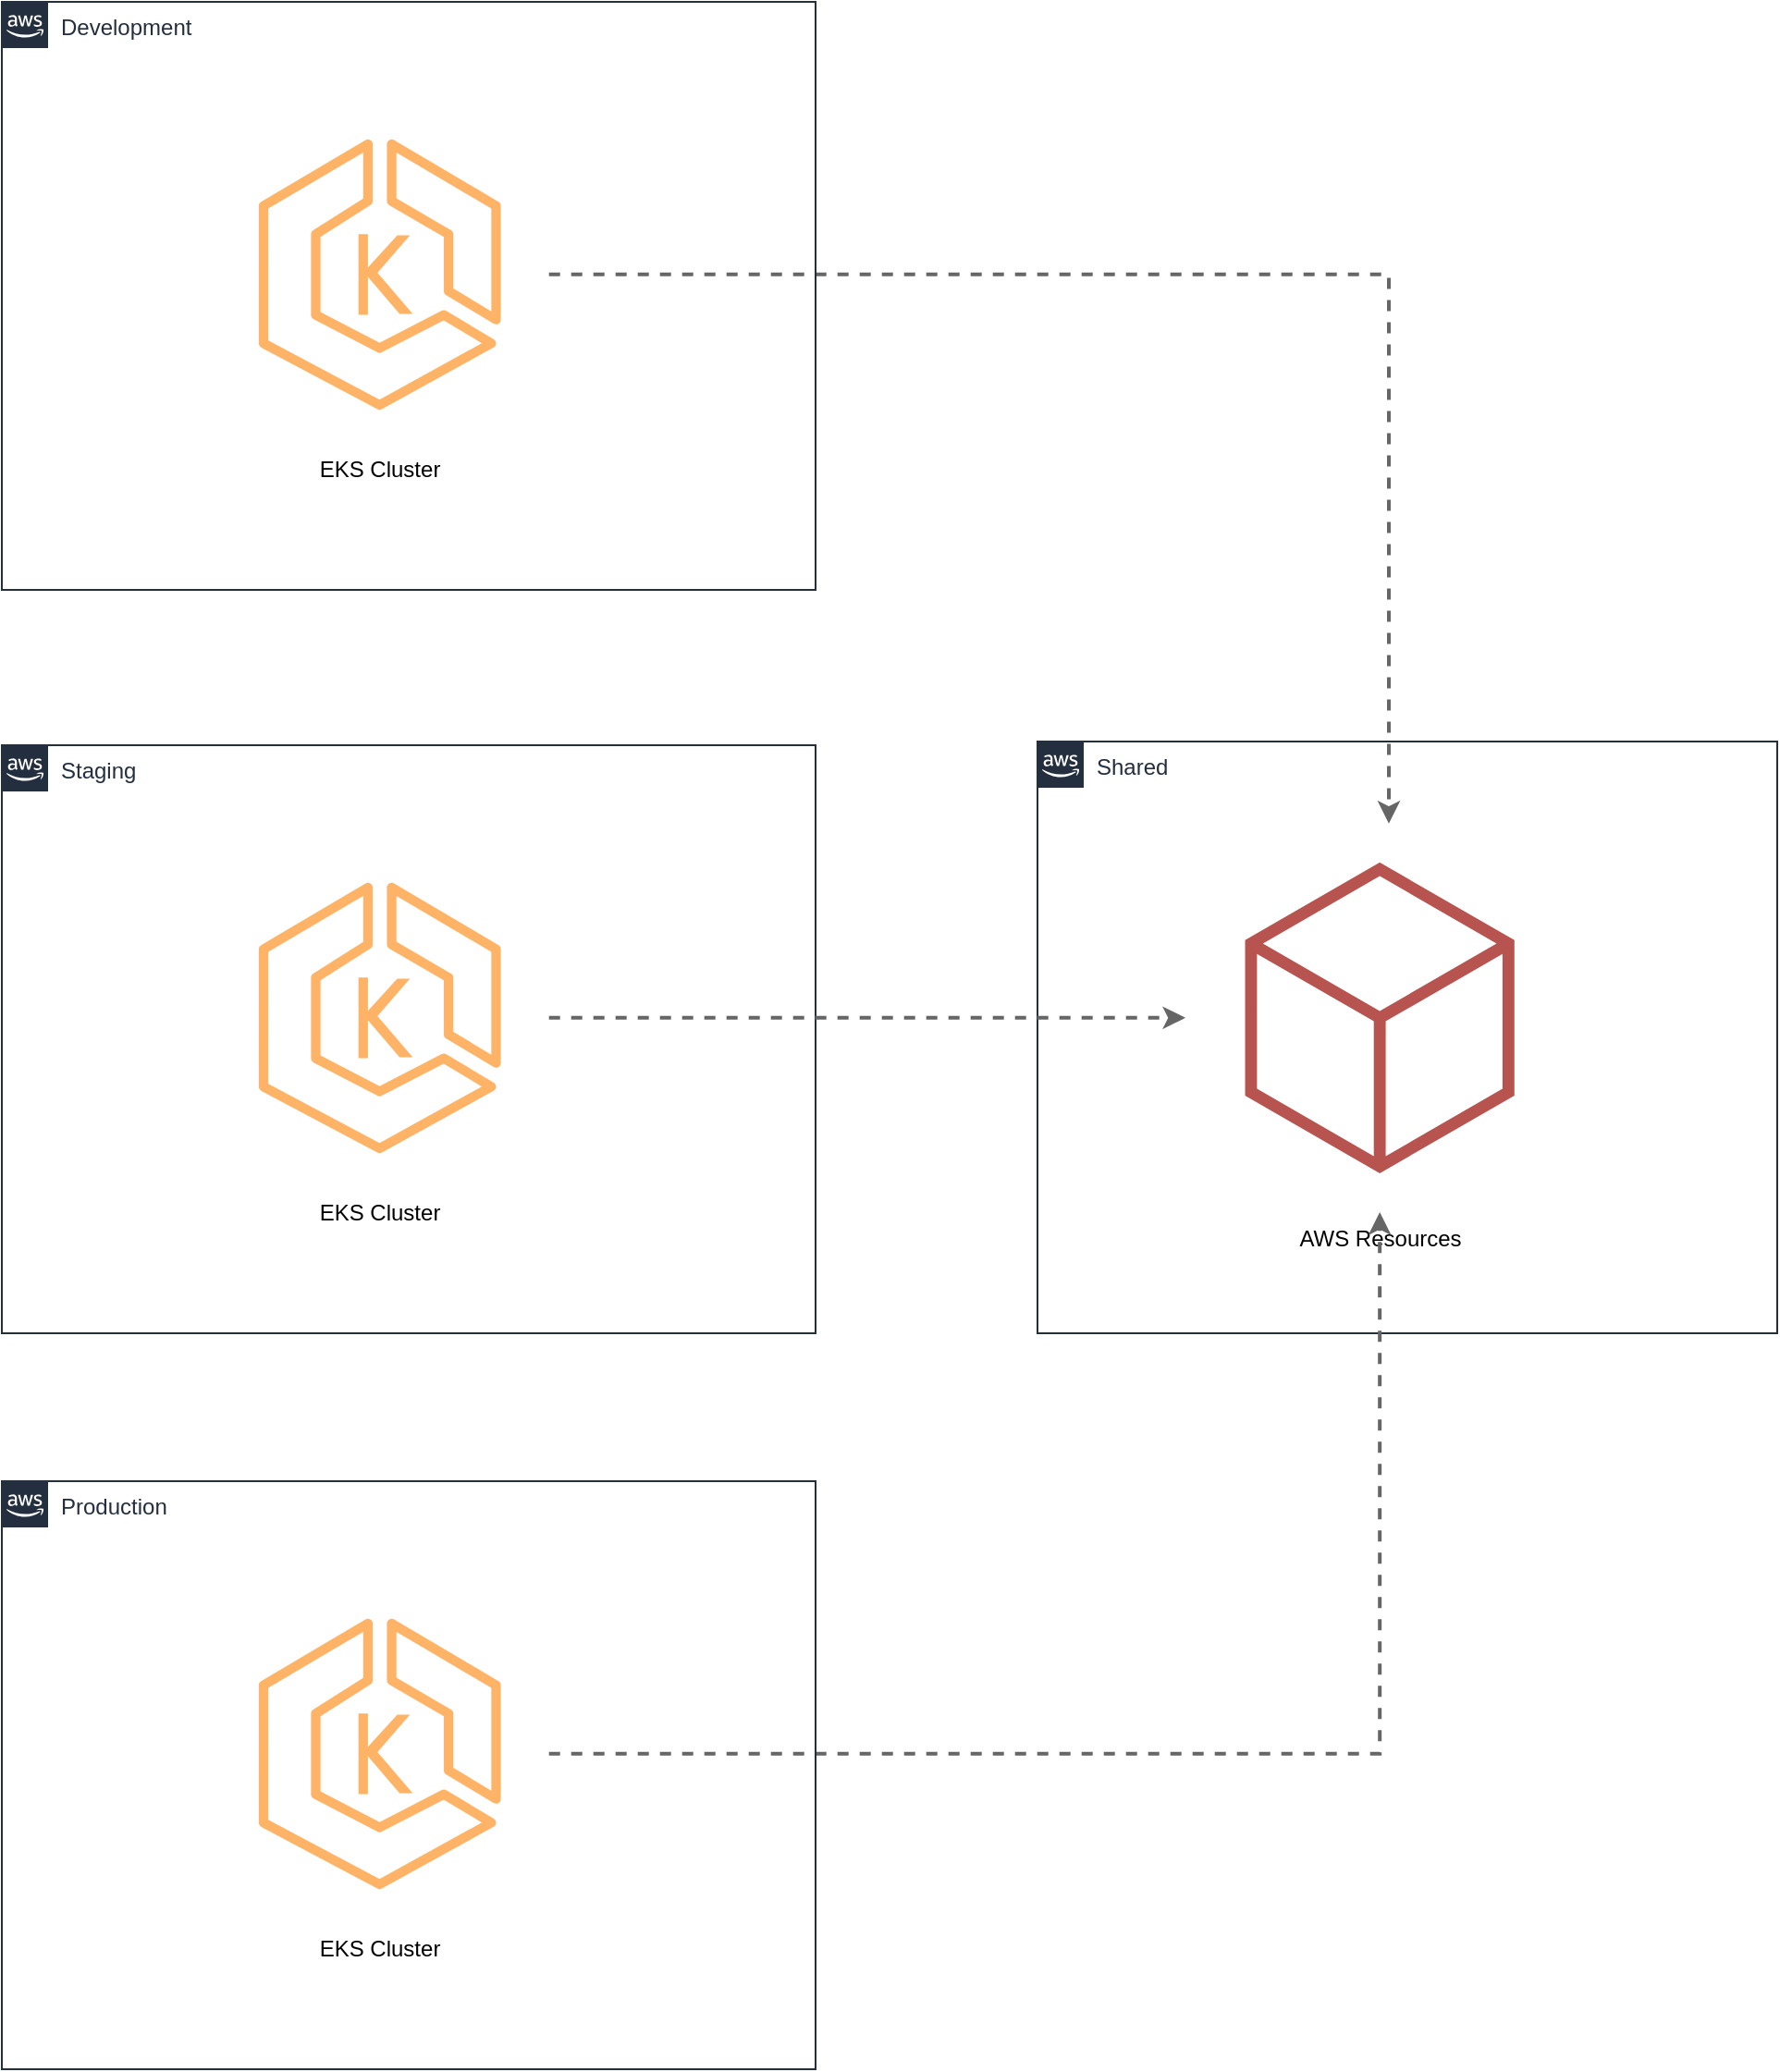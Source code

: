 <mxfile version="17.4.0" type="github"><diagram id="k364arCdmwFCV6oe1WjC" name="Page-1"><mxGraphModel dx="1213" dy="1585" grid="1" gridSize="10" guides="1" tooltips="1" connect="1" arrows="1" fold="1" page="0" pageScale="1" pageWidth="1400" pageHeight="850" math="0" shadow="0"><root><mxCell id="0"/><mxCell id="1" parent="0"/><mxCell id="BL0fxwx5DuhP13sKB6l1-1" value="Staging" style="points=[[0,0],[0.25,0],[0.5,0],[0.75,0],[1,0],[1,0.25],[1,0.5],[1,0.75],[1,1],[0.75,1],[0.5,1],[0.25,1],[0,1],[0,0.75],[0,0.5],[0,0.25]];outlineConnect=0;gradientColor=none;html=1;whiteSpace=wrap;fontSize=12;fontStyle=0;container=1;pointerEvents=0;collapsible=0;recursiveResize=0;shape=mxgraph.aws4.group;grIcon=mxgraph.aws4.group_aws_cloud_alt;strokeColor=#232F3E;fillColor=none;verticalAlign=top;align=left;spacingLeft=30;fontColor=#232F3E;dashed=0;" parent="1" vertex="1"><mxGeometry y="322" width="440" height="318" as="geometry"/></mxCell><mxCell id="ivI6aTwEnNeu_NT6JWWp-3" value="EKS Cluster" style="sketch=0;points=[[0,0,0],[0.25,0,0],[0.5,0,0],[0.75,0,0],[1,0,0],[0,1,0],[0.25,1,0],[0.5,1,0],[0.75,1,0],[1,1,0],[0,0.25,0],[0,0.5,0],[0,0.75,0],[1,0.25,0],[1,0.5,0],[1,0.75,0]];outlineConnect=0;gradientDirection=north;fillColor=none;strokeColor=#FFB366;dashed=0;verticalLabelPosition=bottom;verticalAlign=top;align=center;html=1;fontSize=12;fontStyle=0;aspect=fixed;shape=mxgraph.aws4.resourceIcon;resIcon=mxgraph.aws4.eks;shadow=0;" parent="BL0fxwx5DuhP13sKB6l1-1" vertex="1"><mxGeometry x="112.92" y="55.97" width="182.92" height="182.92" as="geometry"/></mxCell><mxCell id="BL0fxwx5DuhP13sKB6l1-2" value="Shared" style="points=[[0,0],[0.25,0],[0.5,0],[0.75,0],[1,0],[1,0.25],[1,0.5],[1,0.75],[1,1],[0.75,1],[0.5,1],[0.25,1],[0,1],[0,0.75],[0,0.5],[0,0.25]];outlineConnect=0;gradientColor=none;html=1;whiteSpace=wrap;fontSize=12;fontStyle=0;container=1;pointerEvents=0;collapsible=0;recursiveResize=0;shape=mxgraph.aws4.group;grIcon=mxgraph.aws4.group_aws_cloud_alt;strokeColor=#232F3E;fillColor=none;verticalAlign=top;align=left;spacingLeft=30;fontColor=#232F3E;dashed=0;" parent="1" vertex="1"><mxGeometry x="560" y="320" width="400" height="320" as="geometry"/></mxCell><mxCell id="ivI6aTwEnNeu_NT6JWWp-1" value="AWS Resources" style="sketch=0;points=[[0,0,0],[0.25,0,0],[0.5,0,0],[0.75,0,0],[1,0,0],[0,1,0],[0.25,1,0],[0.5,1,0],[0.75,1,0],[1,1,0],[0,0.25,0],[0,0.5,0],[0,0.75,0],[1,0.25,0],[1,0.5,0],[1,0.75,0]];gradientDirection=north;outlineConnect=0;fillColor=none;strokeColor=#b85450;dashed=0;verticalLabelPosition=bottom;verticalAlign=top;align=center;html=1;fontSize=12;fontStyle=0;aspect=fixed;shape=mxgraph.aws4.resourceIcon;resIcon=mxgraph.aws4.general;connectable=1;strokeOpacity=100;strokeWidth=11;" parent="BL0fxwx5DuhP13sKB6l1-2" vertex="1"><mxGeometry x="80" y="44.36" width="210.15" height="210.15" as="geometry"/></mxCell><mxCell id="ICJu8EcKwX5RbnGvkZwL-11" value="" style="shape=waypoint;sketch=0;size=6;pointerEvents=1;points=[];fillColor=#82B366;resizable=0;rotatable=0;perimeter=centerPerimeter;snapToPoint=1;verticalAlign=top;strokeColor=none;dashed=0;fontStyle=0;shadow=0;" parent="BL0fxwx5DuhP13sKB6l1-2" vertex="1"><mxGeometry x="90" y="177.625" width="40" height="40" as="geometry"/></mxCell><mxCell id="BL0fxwx5DuhP13sKB6l1-10" style="edgeStyle=none;rounded=0;orthogonalLoop=1;jettySize=auto;html=1;strokeColor=#666666;strokeWidth=2;dashed=1;" parent="1" target="ivI6aTwEnNeu_NT6JWWp-1" edge="1" source="ivI6aTwEnNeu_NT6JWWp-3"><mxGeometry relative="1" as="geometry"><mxPoint x="360" y="469" as="sourcePoint"/><mxPoint x="621.008" y="469.358" as="targetPoint"/></mxGeometry></mxCell><mxCell id="ICJu8EcKwX5RbnGvkZwL-12" value="" style="edgeStyle=orthogonalEdgeStyle;rounded=0;orthogonalLoop=1;jettySize=auto;html=1;dashed=1;strokeWidth=2;strokeColor=#666666;exitX=1;exitY=0.5;exitDx=0;exitDy=0;exitPerimeter=0;entryX=0.5;entryY=1;entryDx=0;entryDy=0;entryPerimeter=0;" parent="1" source="a0buEALTIzSF5bnUaK7Y-4" target="ivI6aTwEnNeu_NT6JWWp-1" edge="1"><mxGeometry relative="1" as="geometry"><mxPoint x="358.992" y="880" as="sourcePoint"/><Array as="points"><mxPoint x="745" y="867"/></Array></mxGeometry></mxCell><mxCell id="ICJu8EcKwX5RbnGvkZwL-13" value="" style="shape=waypoint;sketch=0;size=6;pointerEvents=1;points=[];fillColor=#82B366;resizable=0;rotatable=0;perimeter=centerPerimeter;snapToPoint=1;verticalAlign=top;strokeColor=none;dashed=0;fontStyle=0;shadow=0;" parent="1" vertex="1"><mxGeometry x="560" y="419.995" width="40" height="40" as="geometry"/></mxCell><mxCell id="ICJu8EcKwX5RbnGvkZwL-14" value="" style="edgeStyle=orthogonalEdgeStyle;rounded=0;orthogonalLoop=1;jettySize=auto;html=1;dashed=1;strokeWidth=2;strokeColor=#666666;exitX=1;exitY=0.5;exitDx=0;exitDy=0;exitPerimeter=0;" parent="1" source="a0buEALTIzSF5bnUaK7Y-2" target="ivI6aTwEnNeu_NT6JWWp-1" edge="1"><mxGeometry relative="1" as="geometry"><mxPoint x="272.92" y="80" as="sourcePoint"/><mxPoint x="670" y="441.22" as="targetPoint"/><Array as="points"><mxPoint x="750" y="67"/></Array></mxGeometry></mxCell><mxCell id="a0buEALTIzSF5bnUaK7Y-1" value="Development" style="points=[[0,0],[0.25,0],[0.5,0],[0.75,0],[1,0],[1,0.25],[1,0.5],[1,0.75],[1,1],[0.75,1],[0.5,1],[0.25,1],[0,1],[0,0.75],[0,0.5],[0,0.25]];outlineConnect=0;gradientColor=none;html=1;whiteSpace=wrap;fontSize=12;fontStyle=0;container=1;pointerEvents=0;collapsible=0;recursiveResize=0;shape=mxgraph.aws4.group;grIcon=mxgraph.aws4.group_aws_cloud_alt;strokeColor=#232F3E;fillColor=none;verticalAlign=top;align=left;spacingLeft=30;fontColor=#232F3E;dashed=0;" vertex="1" parent="1"><mxGeometry y="-80" width="440" height="318" as="geometry"/></mxCell><mxCell id="a0buEALTIzSF5bnUaK7Y-2" value="EKS Cluster" style="sketch=0;points=[[0,0,0],[0.25,0,0],[0.5,0,0],[0.75,0,0],[1,0,0],[0,1,0],[0.25,1,0],[0.5,1,0],[0.75,1,0],[1,1,0],[0,0.25,0],[0,0.5,0],[0,0.75,0],[1,0.25,0],[1,0.5,0],[1,0.75,0]];outlineConnect=0;gradientDirection=north;fillColor=none;strokeColor=#FFB366;dashed=0;verticalLabelPosition=bottom;verticalAlign=top;align=center;html=1;fontSize=12;fontStyle=0;aspect=fixed;shape=mxgraph.aws4.resourceIcon;resIcon=mxgraph.aws4.eks;shadow=0;" vertex="1" parent="a0buEALTIzSF5bnUaK7Y-1"><mxGeometry x="112.92" y="55.97" width="182.92" height="182.92" as="geometry"/></mxCell><mxCell id="a0buEALTIzSF5bnUaK7Y-3" value="Production" style="points=[[0,0],[0.25,0],[0.5,0],[0.75,0],[1,0],[1,0.25],[1,0.5],[1,0.75],[1,1],[0.75,1],[0.5,1],[0.25,1],[0,1],[0,0.75],[0,0.5],[0,0.25]];outlineConnect=0;gradientColor=none;html=1;whiteSpace=wrap;fontSize=12;fontStyle=0;container=1;pointerEvents=0;collapsible=0;recursiveResize=0;shape=mxgraph.aws4.group;grIcon=mxgraph.aws4.group_aws_cloud_alt;strokeColor=#232F3E;fillColor=none;verticalAlign=top;align=left;spacingLeft=30;fontColor=#232F3E;dashed=0;" vertex="1" parent="1"><mxGeometry y="720" width="440" height="318" as="geometry"/></mxCell><mxCell id="a0buEALTIzSF5bnUaK7Y-4" value="EKS Cluster" style="sketch=0;points=[[0,0,0],[0.25,0,0],[0.5,0,0],[0.75,0,0],[1,0,0],[0,1,0],[0.25,1,0],[0.5,1,0],[0.75,1,0],[1,1,0],[0,0.25,0],[0,0.5,0],[0,0.75,0],[1,0.25,0],[1,0.5,0],[1,0.75,0]];outlineConnect=0;gradientDirection=north;fillColor=none;strokeColor=#FFB366;dashed=0;verticalLabelPosition=bottom;verticalAlign=top;align=center;html=1;fontSize=12;fontStyle=0;aspect=fixed;shape=mxgraph.aws4.resourceIcon;resIcon=mxgraph.aws4.eks;shadow=0;" vertex="1" parent="a0buEALTIzSF5bnUaK7Y-3"><mxGeometry x="112.92" y="55.97" width="182.92" height="182.92" as="geometry"/></mxCell></root></mxGraphModel></diagram></mxfile>